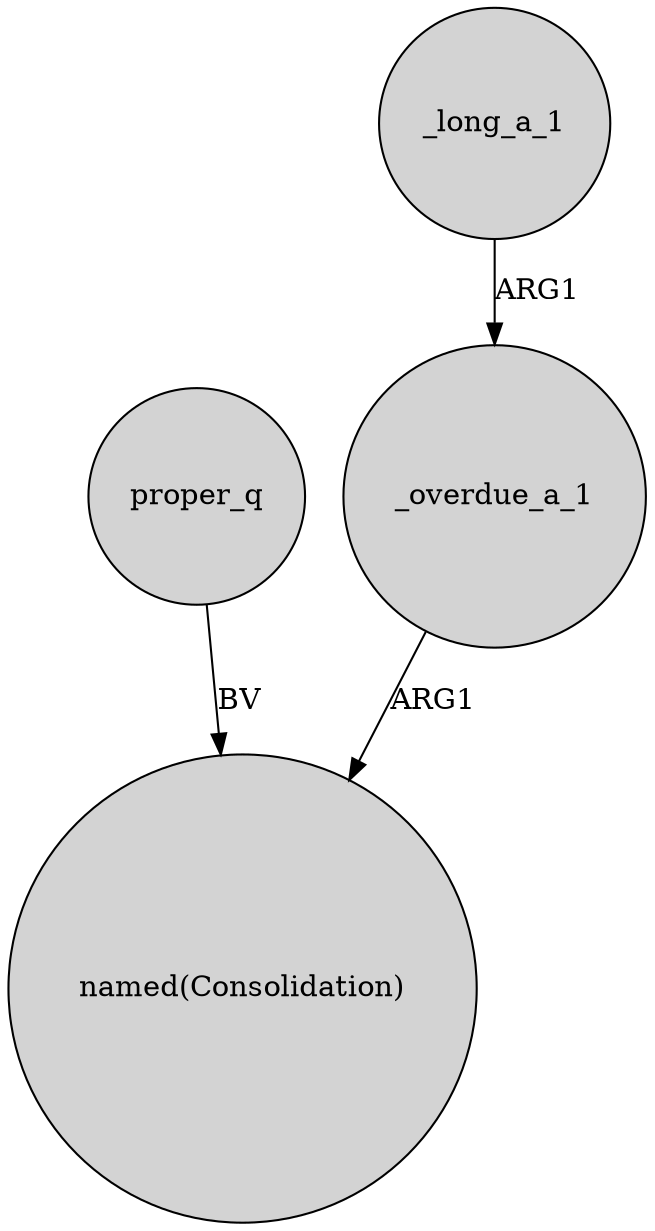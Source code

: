 digraph {
	node [shape=circle style=filled]
	proper_q -> "named(Consolidation)" [label=BV]
	_long_a_1 -> _overdue_a_1 [label=ARG1]
	_overdue_a_1 -> "named(Consolidation)" [label=ARG1]
}
